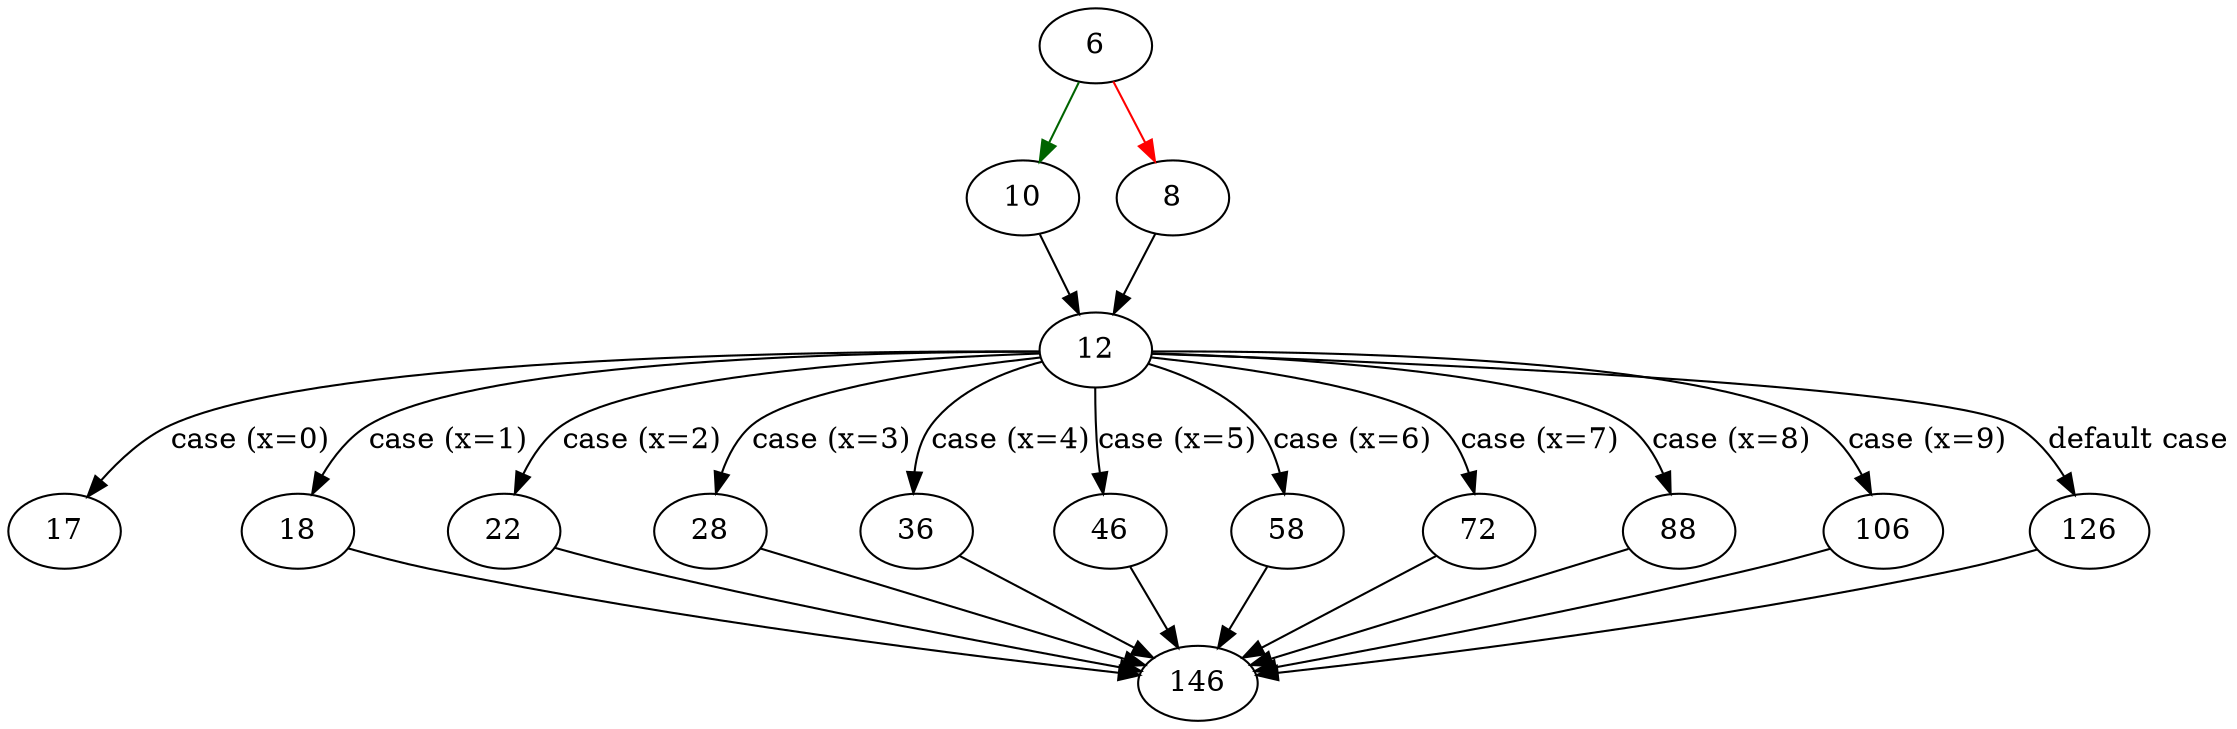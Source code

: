 strict digraph "version_etc_arn" {
	// Node definitions.
	6 [entry=true];
	10;
	8;
	12;
	17;
	18;
	22;
	28;
	36;
	46;
	58;
	72;
	88;
	106;
	126;
	146;

	// Edge definitions.
	6 -> 10 [
		color=darkgreen
		cond=true
	];
	6 -> 8 [
		color=red
		cond=false
	];
	10 -> 12;
	8 -> 12;
	12 -> 17 [
		cond="case (x=0)"
		label="case (x=0)"
	];
	12 -> 18 [
		cond="case (x=1)"
		label="case (x=1)"
	];
	12 -> 22 [
		cond="case (x=2)"
		label="case (x=2)"
	];
	12 -> 28 [
		cond="case (x=3)"
		label="case (x=3)"
	];
	12 -> 36 [
		cond="case (x=4)"
		label="case (x=4)"
	];
	12 -> 46 [
		cond="case (x=5)"
		label="case (x=5)"
	];
	12 -> 58 [
		cond="case (x=6)"
		label="case (x=6)"
	];
	12 -> 72 [
		cond="case (x=7)"
		label="case (x=7)"
	];
	12 -> 88 [
		cond="case (x=8)"
		label="case (x=8)"
	];
	12 -> 106 [
		cond="case (x=9)"
		label="case (x=9)"
	];
	12 -> 126 [
		cond="default case"
		label="default case"
	];
	18 -> 146;
	22 -> 146;
	28 -> 146;
	36 -> 146;
	46 -> 146;
	58 -> 146;
	72 -> 146;
	88 -> 146;
	106 -> 146;
	126 -> 146;
}